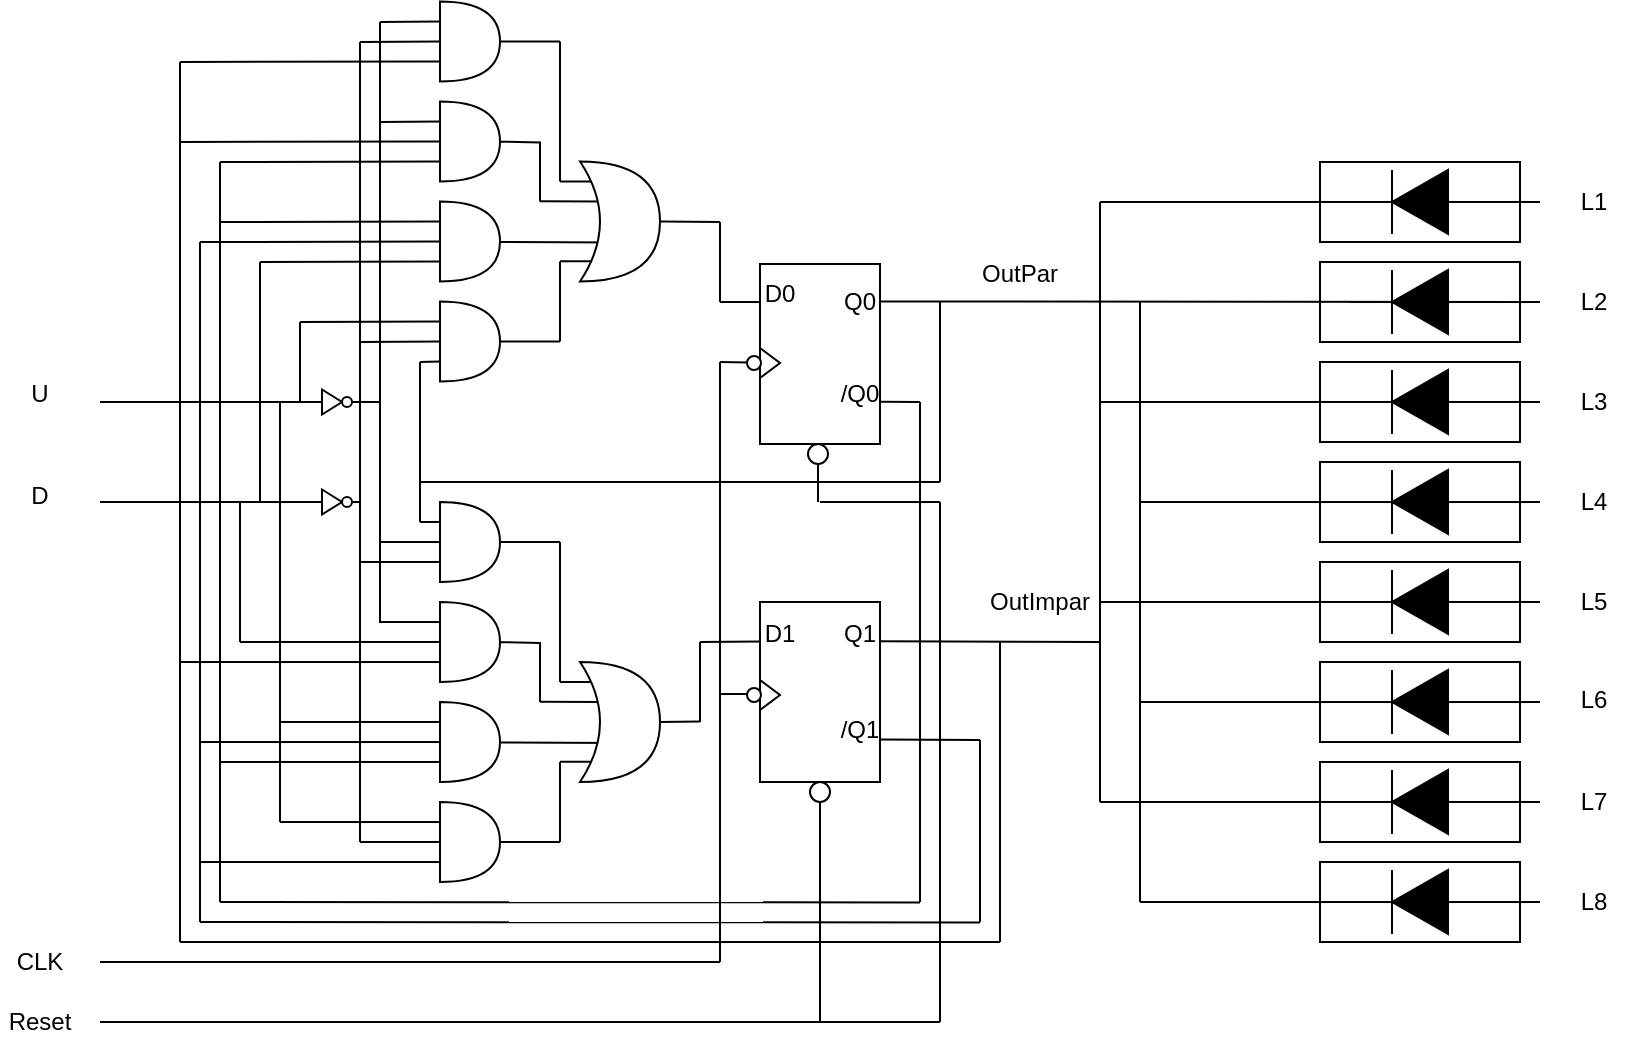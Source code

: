 <mxfile version="14.7.6" type="device"><diagram id="FTdW65CX4ESl5TOGWxA4" name="Page-1"><mxGraphModel dx="981" dy="508" grid="1" gridSize="10" guides="1" tooltips="1" connect="1" arrows="1" fold="1" page="1" pageScale="1" pageWidth="827" pageHeight="1169" math="0" shadow="0"><root><mxCell id="0"/><mxCell id="1" parent="0"/><mxCell id="VO-SJIjyO43s4eBIPzQR-7" value="" style="rounded=0;whiteSpace=wrap;html=1;" parent="1" vertex="1"><mxGeometry x="670" y="650" width="100" height="40" as="geometry"/></mxCell><mxCell id="Rs2BJ-tydKHFTCzW-CM1-73" value="" style="endArrow=none;html=1;entryX=0;entryY=0.5;entryDx=0;entryDy=0;entryPerimeter=0;" parent="1" edge="1" target="Rs2BJ-tydKHFTCzW-CM1-41"><mxGeometry width="50" height="50" relative="1" as="geometry"><mxPoint x="130" y="890" as="sourcePoint"/><mxPoint x="230" y="889.86" as="targetPoint"/></mxGeometry></mxCell><mxCell id="Rs2BJ-tydKHFTCzW-CM1-72" value="" style="endArrow=none;html=1;entryX=0;entryY=0.25;entryDx=0;entryDy=0;entryPerimeter=0;" parent="1" target="Rs2BJ-tydKHFTCzW-CM1-41" edge="1"><mxGeometry width="50" height="50" relative="1" as="geometry"><mxPoint x="200" y="880" as="sourcePoint"/><mxPoint x="230" y="876" as="targetPoint"/></mxGeometry></mxCell><mxCell id="Rs2BJ-tydKHFTCzW-CM1-70" value="" style="endArrow=none;html=1;exitX=0;exitY=0.75;exitDx=0;exitDy=0;exitPerimeter=0;" parent="1" source="Rs2BJ-tydKHFTCzW-CM1-38" edge="1"><mxGeometry width="50" height="50" relative="1" as="geometry"><mxPoint x="220" y="850" as="sourcePoint"/><mxPoint x="190" y="850" as="targetPoint"/></mxGeometry></mxCell><mxCell id="Rs2BJ-tydKHFTCzW-CM1-69" value="" style="endArrow=none;html=1;exitX=0;exitY=0.5;exitDx=0;exitDy=0;exitPerimeter=0;" parent="1" edge="1" source="Rs2BJ-tydKHFTCzW-CM1-38"><mxGeometry width="50" height="50" relative="1" as="geometry"><mxPoint x="230" y="839.86" as="sourcePoint"/><mxPoint x="200" y="840" as="targetPoint"/></mxGeometry></mxCell><mxCell id="Rs2BJ-tydKHFTCzW-CM1-68" value="" style="endArrow=none;html=1;" parent="1" edge="1"><mxGeometry width="50" height="50" relative="1" as="geometry"><mxPoint x="220" y="830" as="sourcePoint"/><mxPoint x="230" y="830" as="targetPoint"/></mxGeometry></mxCell><mxCell id="Rs2BJ-tydKHFTCzW-CM1-54" value="" style="endArrow=none;html=1;" parent="1" edge="1"><mxGeometry width="50" height="50" relative="1" as="geometry"><mxPoint x="290" y="949.86" as="sourcePoint"/><mxPoint x="320" y="949.86" as="targetPoint"/></mxGeometry></mxCell><mxCell id="Rs2BJ-tydKHFTCzW-CM1-48" value="" style="endArrow=none;html=1;" parent="1" edge="1"><mxGeometry width="50" height="50" relative="1" as="geometry"><mxPoint x="290" y="910" as="sourcePoint"/><mxPoint x="326" y="910" as="targetPoint"/></mxGeometry></mxCell><mxCell id="Rs2BJ-tydKHFTCzW-CM1-30" value="" style="endArrow=none;html=1;startArrow=none;" parent="1" target="Rs2BJ-tydKHFTCzW-CM1-14" edge="1" source="Rs2BJ-tydKHFTCzW-CM1-16"><mxGeometry width="50" height="50" relative="1" as="geometry"><mxPoint x="419" y="820" as="sourcePoint"/><mxPoint x="469" y="770" as="targetPoint"/></mxGeometry></mxCell><mxCell id="Rs2BJ-tydKHFTCzW-CM1-27" value="" style="endArrow=none;html=1;" parent="1" target="Rs2BJ-tydKHFTCzW-CM1-4" edge="1"><mxGeometry width="50" height="50" relative="1" as="geometry"><mxPoint x="420" y="1080" as="sourcePoint"/><mxPoint x="400" y="1010" as="targetPoint"/></mxGeometry></mxCell><mxCell id="Rs2BJ-tydKHFTCzW-CM1-26" value="" style="endArrow=none;html=1;" parent="1" edge="1"><mxGeometry width="50" height="50" relative="1" as="geometry"><mxPoint x="370" y="916" as="sourcePoint"/><mxPoint x="430" y="916" as="targetPoint"/></mxGeometry></mxCell><mxCell id="Rs2BJ-tydKHFTCzW-CM1-25" value="" style="endArrow=none;html=1;exitX=1;exitY=0.5;exitDx=0;exitDy=0;" parent="1" source="Rs2BJ-tydKHFTCzW-CM1-17" edge="1"><mxGeometry width="50" height="50" relative="1" as="geometry"><mxPoint x="380" y="750" as="sourcePoint"/><mxPoint x="370" y="750" as="targetPoint"/></mxGeometry></mxCell><mxCell id="Rs2BJ-tydKHFTCzW-CM1-1" value="U" style="text;html=1;strokeColor=none;fillColor=none;align=center;verticalAlign=middle;whiteSpace=wrap;rounded=0;" parent="1" vertex="1"><mxGeometry x="10" y="756.25" width="40" height="20" as="geometry"/></mxCell><mxCell id="Rs2BJ-tydKHFTCzW-CM1-2" value="D" style="text;html=1;strokeColor=none;fillColor=none;align=center;verticalAlign=middle;whiteSpace=wrap;rounded=0;" parent="1" vertex="1"><mxGeometry x="10" y="807.25" width="40" height="20" as="geometry"/></mxCell><mxCell id="Rs2BJ-tydKHFTCzW-CM1-4" value="" style="rounded=0;whiteSpace=wrap;html=1;" parent="1" vertex="1"><mxGeometry x="390" y="870" width="60" height="90" as="geometry"/></mxCell><mxCell id="Rs2BJ-tydKHFTCzW-CM1-5" value="D1" style="text;html=1;strokeColor=none;fillColor=none;align=center;verticalAlign=middle;whiteSpace=wrap;rounded=0;" parent="1" vertex="1"><mxGeometry x="380" y="876" width="40" height="20" as="geometry"/></mxCell><mxCell id="Rs2BJ-tydKHFTCzW-CM1-7" value="" style="ellipse;whiteSpace=wrap;html=1;aspect=fixed;" parent="1" vertex="1"><mxGeometry x="415" y="960" width="10" height="10" as="geometry"/></mxCell><mxCell id="Rs2BJ-tydKHFTCzW-CM1-8" value="" style="triangle;whiteSpace=wrap;html=1;" parent="1" vertex="1"><mxGeometry x="390" y="909" width="10" height="15" as="geometry"/></mxCell><mxCell id="Rs2BJ-tydKHFTCzW-CM1-9" value="" style="ellipse;whiteSpace=wrap;html=1;aspect=fixed;" parent="1" vertex="1"><mxGeometry x="383.5" y="913" width="7" height="7" as="geometry"/></mxCell><mxCell id="Rs2BJ-tydKHFTCzW-CM1-10" value="Q1" style="text;html=1;strokeColor=none;fillColor=none;align=center;verticalAlign=middle;whiteSpace=wrap;rounded=0;" parent="1" vertex="1"><mxGeometry x="420" y="876" width="40" height="20" as="geometry"/></mxCell><mxCell id="Rs2BJ-tydKHFTCzW-CM1-11" value="CLK" style="text;html=1;strokeColor=none;fillColor=none;align=center;verticalAlign=middle;whiteSpace=wrap;rounded=0;" parent="1" vertex="1"><mxGeometry x="10" y="1040" width="40" height="20" as="geometry"/></mxCell><mxCell id="Rs2BJ-tydKHFTCzW-CM1-12" value="Reset" style="text;html=1;strokeColor=none;fillColor=none;align=center;verticalAlign=middle;whiteSpace=wrap;rounded=0;" parent="1" vertex="1"><mxGeometry x="10" y="1070" width="40" height="20" as="geometry"/></mxCell><mxCell id="Rs2BJ-tydKHFTCzW-CM1-13" value="" style="endArrow=none;html=1;" parent="1" edge="1"><mxGeometry width="50" height="50" relative="1" as="geometry"><mxPoint x="60" y="1050" as="sourcePoint"/><mxPoint x="370" y="1050" as="targetPoint"/></mxGeometry></mxCell><mxCell id="Rs2BJ-tydKHFTCzW-CM1-14" value="" style="rounded=0;whiteSpace=wrap;html=1;" parent="1" vertex="1"><mxGeometry x="390" y="701" width="60" height="90" as="geometry"/></mxCell><mxCell id="Rs2BJ-tydKHFTCzW-CM1-15" value="D0" style="text;html=1;strokeColor=none;fillColor=none;align=center;verticalAlign=middle;whiteSpace=wrap;rounded=0;" parent="1" vertex="1"><mxGeometry x="380" y="706" width="40" height="20" as="geometry"/></mxCell><mxCell id="Rs2BJ-tydKHFTCzW-CM1-17" value="" style="triangle;whiteSpace=wrap;html=1;" parent="1" vertex="1"><mxGeometry x="390" y="743" width="10" height="15" as="geometry"/></mxCell><mxCell id="Rs2BJ-tydKHFTCzW-CM1-18" value="" style="ellipse;whiteSpace=wrap;html=1;aspect=fixed;" parent="1" vertex="1"><mxGeometry x="383.5" y="747" width="7" height="7" as="geometry"/></mxCell><mxCell id="Rs2BJ-tydKHFTCzW-CM1-19" value="Q0" style="text;html=1;strokeColor=none;fillColor=none;align=center;verticalAlign=middle;whiteSpace=wrap;rounded=0;" parent="1" vertex="1"><mxGeometry x="420" y="710" width="40" height="20" as="geometry"/></mxCell><mxCell id="Rs2BJ-tydKHFTCzW-CM1-20" value="" style="endArrow=none;html=1;" parent="1" edge="1"><mxGeometry width="50" height="50" relative="1" as="geometry"><mxPoint x="60" y="1080" as="sourcePoint"/><mxPoint x="480" y="1080" as="targetPoint"/></mxGeometry></mxCell><mxCell id="Rs2BJ-tydKHFTCzW-CM1-22" value="" style="endArrow=none;html=1;" parent="1" edge="1"><mxGeometry width="50" height="50" relative="1" as="geometry"><mxPoint x="60" y="820" as="sourcePoint"/><mxPoint x="190" y="820" as="targetPoint"/></mxGeometry></mxCell><mxCell id="Rs2BJ-tydKHFTCzW-CM1-23" value="" style="endArrow=none;html=1;" parent="1" edge="1"><mxGeometry width="50" height="50" relative="1" as="geometry"><mxPoint x="60" y="770" as="sourcePoint"/><mxPoint x="200" y="770" as="targetPoint"/></mxGeometry></mxCell><mxCell id="Rs2BJ-tydKHFTCzW-CM1-24" value="" style="endArrow=none;html=1;" parent="1" edge="1"><mxGeometry width="50" height="50" relative="1" as="geometry"><mxPoint x="370" y="1050" as="sourcePoint"/><mxPoint x="370" y="750" as="targetPoint"/></mxGeometry></mxCell><mxCell id="Rs2BJ-tydKHFTCzW-CM1-28" value="" style="endArrow=none;html=1;" parent="1" edge="1"><mxGeometry width="50" height="50" relative="1" as="geometry"><mxPoint x="480" y="1080" as="sourcePoint"/><mxPoint x="480" y="820" as="targetPoint"/></mxGeometry></mxCell><mxCell id="Rs2BJ-tydKHFTCzW-CM1-29" value="" style="endArrow=none;html=1;" parent="1" edge="1"><mxGeometry width="50" height="50" relative="1" as="geometry"><mxPoint x="420" y="820" as="sourcePoint"/><mxPoint x="480" y="820" as="targetPoint"/></mxGeometry></mxCell><mxCell id="Rs2BJ-tydKHFTCzW-CM1-31" value="/Q1" style="text;html=1;strokeColor=none;fillColor=none;align=center;verticalAlign=middle;whiteSpace=wrap;rounded=0;" parent="1" vertex="1"><mxGeometry x="420" y="924" width="40" height="20" as="geometry"/></mxCell><mxCell id="Rs2BJ-tydKHFTCzW-CM1-32" value="/Q0" style="text;html=1;strokeColor=none;fillColor=none;align=center;verticalAlign=middle;whiteSpace=wrap;rounded=0;" parent="1" vertex="1"><mxGeometry x="420" y="756.25" width="40" height="20" as="geometry"/></mxCell><mxCell id="Rs2BJ-tydKHFTCzW-CM1-38" value="" style="shape=or;whiteSpace=wrap;html=1;" parent="1" vertex="1"><mxGeometry x="230" y="820" width="30" height="40" as="geometry"/></mxCell><mxCell id="Rs2BJ-tydKHFTCzW-CM1-40" value="" style="shape=or;whiteSpace=wrap;html=1;" parent="1" vertex="1"><mxGeometry x="230" y="920" width="30" height="40" as="geometry"/></mxCell><mxCell id="Rs2BJ-tydKHFTCzW-CM1-41" value="" style="shape=or;whiteSpace=wrap;html=1;" parent="1" vertex="1"><mxGeometry x="230" y="870" width="30" height="40" as="geometry"/></mxCell><mxCell id="Rs2BJ-tydKHFTCzW-CM1-42" value="" style="shape=or;whiteSpace=wrap;html=1;" parent="1" vertex="1"><mxGeometry x="230" y="970" width="30" height="40" as="geometry"/></mxCell><mxCell id="Rs2BJ-tydKHFTCzW-CM1-43" value="" style="endArrow=none;html=1;" parent="1" edge="1"><mxGeometry width="50" height="50" relative="1" as="geometry"><mxPoint x="260" y="890.08" as="sourcePoint"/><mxPoint x="280" y="890.5" as="targetPoint"/></mxGeometry></mxCell><mxCell id="Rs2BJ-tydKHFTCzW-CM1-44" value="" style="endArrow=none;html=1;" parent="1" edge="1"><mxGeometry width="50" height="50" relative="1" as="geometry"><mxPoint x="260" y="840" as="sourcePoint"/><mxPoint x="290" y="840" as="targetPoint"/></mxGeometry></mxCell><mxCell id="Rs2BJ-tydKHFTCzW-CM1-45" value="" style="endArrow=none;html=1;entryX=0.5;entryY=0.675;entryDx=0;entryDy=0;entryPerimeter=0;" parent="1" target="nAmU-_1mYD8b0_FrqPkz-2" edge="1"><mxGeometry width="50" height="50" relative="1" as="geometry"><mxPoint x="260" y="940.26" as="sourcePoint"/><mxPoint x="280" y="940.5" as="targetPoint"/></mxGeometry></mxCell><mxCell id="Rs2BJ-tydKHFTCzW-CM1-46" value="" style="endArrow=none;html=1;" parent="1" edge="1"><mxGeometry width="50" height="50" relative="1" as="geometry"><mxPoint x="260" y="990" as="sourcePoint"/><mxPoint x="290" y="990" as="targetPoint"/></mxGeometry></mxCell><mxCell id="Rs2BJ-tydKHFTCzW-CM1-47" value="" style="endArrow=none;html=1;" parent="1" edge="1"><mxGeometry width="50" height="50" relative="1" as="geometry"><mxPoint x="290" y="840" as="sourcePoint"/><mxPoint x="290" y="910" as="targetPoint"/></mxGeometry></mxCell><mxCell id="Rs2BJ-tydKHFTCzW-CM1-49" value="" style="endArrow=none;html=1;" parent="1" edge="1"><mxGeometry width="50" height="50" relative="1" as="geometry"><mxPoint x="280" y="890" as="sourcePoint"/><mxPoint x="280" y="920" as="targetPoint"/></mxGeometry></mxCell><mxCell id="Rs2BJ-tydKHFTCzW-CM1-50" value="" style="endArrow=none;html=1;entryX=0.25;entryY=0.333;entryDx=0;entryDy=0;entryPerimeter=0;" parent="1" target="nAmU-_1mYD8b0_FrqPkz-2" edge="1"><mxGeometry width="50" height="50" relative="1" as="geometry"><mxPoint x="280" y="919.87" as="sourcePoint"/><mxPoint x="300" y="920" as="targetPoint"/></mxGeometry></mxCell><mxCell id="Rs2BJ-tydKHFTCzW-CM1-53" value="" style="endArrow=none;html=1;" parent="1" edge="1"><mxGeometry width="50" height="50" relative="1" as="geometry"><mxPoint x="290" y="990" as="sourcePoint"/><mxPoint x="290" y="950" as="targetPoint"/></mxGeometry></mxCell><mxCell id="Rs2BJ-tydKHFTCzW-CM1-58" value="" style="triangle;whiteSpace=wrap;html=1;" parent="1" vertex="1"><mxGeometry x="171" y="813.75" width="10" height="12.5" as="geometry"/></mxCell><mxCell id="Rs2BJ-tydKHFTCzW-CM1-59" value="" style="ellipse;whiteSpace=wrap;html=1;aspect=fixed;" parent="1" vertex="1"><mxGeometry x="181" y="817.5" width="5" height="5" as="geometry"/></mxCell><mxCell id="Rs2BJ-tydKHFTCzW-CM1-60" value="" style="triangle;whiteSpace=wrap;html=1;" parent="1" vertex="1"><mxGeometry x="171" y="763.75" width="10" height="12.5" as="geometry"/></mxCell><mxCell id="Rs2BJ-tydKHFTCzW-CM1-61" value="" style="ellipse;whiteSpace=wrap;html=1;aspect=fixed;" parent="1" vertex="1"><mxGeometry x="181" y="767.5" width="5" height="5" as="geometry"/></mxCell><mxCell id="Rs2BJ-tydKHFTCzW-CM1-62" value="" style="endArrow=none;html=1;" parent="1" edge="1"><mxGeometry width="50" height="50" relative="1" as="geometry"><mxPoint x="190" y="990" as="sourcePoint"/><mxPoint x="190" y="590" as="targetPoint"/></mxGeometry></mxCell><mxCell id="Rs2BJ-tydKHFTCzW-CM1-63" value="" style="endArrow=none;html=1;" parent="1" edge="1"><mxGeometry width="50" height="50" relative="1" as="geometry"><mxPoint x="200" y="880.5" as="sourcePoint"/><mxPoint x="200" y="580" as="targetPoint"/></mxGeometry></mxCell><mxCell id="Rs2BJ-tydKHFTCzW-CM1-65" value="" style="endArrow=none;html=1;" parent="1" edge="1"><mxGeometry width="50" height="50" relative="1" as="geometry"><mxPoint x="480" y="720" as="sourcePoint"/><mxPoint x="480" y="810" as="targetPoint"/></mxGeometry></mxCell><mxCell id="Rs2BJ-tydKHFTCzW-CM1-66" value="" style="endArrow=none;html=1;" parent="1" edge="1"><mxGeometry width="50" height="50" relative="1" as="geometry"><mxPoint x="220" y="810" as="sourcePoint"/><mxPoint x="480" y="810" as="targetPoint"/></mxGeometry></mxCell><mxCell id="Rs2BJ-tydKHFTCzW-CM1-71" value="" style="endArrow=none;html=1;" parent="1" edge="1"><mxGeometry width="50" height="50" relative="1" as="geometry"><mxPoint x="130" y="890" as="sourcePoint"/><mxPoint x="130" y="820" as="targetPoint"/></mxGeometry></mxCell><mxCell id="nAmU-_1mYD8b0_FrqPkz-2" value="" style="shape=xor;whiteSpace=wrap;html=1;" parent="1" vertex="1"><mxGeometry x="300" y="900" width="40" height="60" as="geometry"/></mxCell><mxCell id="nAmU-_1mYD8b0_FrqPkz-3" value="" style="endArrow=none;html=1;entryX=0;entryY=0.75;entryDx=0;entryDy=0;entryPerimeter=0;" parent="1" target="Rs2BJ-tydKHFTCzW-CM1-41" edge="1"><mxGeometry width="50" height="50" relative="1" as="geometry"><mxPoint x="100" y="900" as="sourcePoint"/><mxPoint x="210" y="900" as="targetPoint"/></mxGeometry></mxCell><mxCell id="nAmU-_1mYD8b0_FrqPkz-4" value="" style="endArrow=none;html=1;" parent="1" edge="1"><mxGeometry width="50" height="50" relative="1" as="geometry"><mxPoint x="450" y="889.6" as="sourcePoint"/><mxPoint x="560" y="890" as="targetPoint"/></mxGeometry></mxCell><mxCell id="nAmU-_1mYD8b0_FrqPkz-5" value="" style="endArrow=none;html=1;" parent="1" edge="1"><mxGeometry width="50" height="50" relative="1" as="geometry"><mxPoint x="510" y="890" as="sourcePoint"/><mxPoint x="510" y="1040" as="targetPoint"/></mxGeometry></mxCell><mxCell id="nAmU-_1mYD8b0_FrqPkz-6" value="" style="endArrow=none;html=1;" parent="1" edge="1"><mxGeometry width="50" height="50" relative="1" as="geometry"><mxPoint x="100" y="1040" as="sourcePoint"/><mxPoint x="510" y="1040" as="targetPoint"/></mxGeometry></mxCell><mxCell id="nAmU-_1mYD8b0_FrqPkz-7" value="" style="endArrow=none;html=1;" parent="1" edge="1"><mxGeometry width="50" height="50" relative="1" as="geometry"><mxPoint x="100" y="600" as="sourcePoint"/><mxPoint x="100" y="1040" as="targetPoint"/></mxGeometry></mxCell><mxCell id="nAmU-_1mYD8b0_FrqPkz-8" value="" style="endArrow=none;html=1;" parent="1" edge="1"><mxGeometry width="50" height="50" relative="1" as="geometry"><mxPoint x="150" y="769.5" as="sourcePoint"/><mxPoint x="150" y="980" as="targetPoint"/></mxGeometry></mxCell><mxCell id="nAmU-_1mYD8b0_FrqPkz-9" value="" style="endArrow=none;html=1;exitX=0;exitY=0.25;exitDx=0;exitDy=0;exitPerimeter=0;" parent="1" source="Rs2BJ-tydKHFTCzW-CM1-40" edge="1"><mxGeometry width="50" height="50" relative="1" as="geometry"><mxPoint x="200" y="940" as="sourcePoint"/><mxPoint x="150" y="930" as="targetPoint"/></mxGeometry></mxCell><mxCell id="nAmU-_1mYD8b0_FrqPkz-13" value="" style="endArrow=none;html=1;" parent="1" edge="1"><mxGeometry width="50" height="50" relative="1" as="geometry"><mxPoint x="450" y="938.8" as="sourcePoint"/><mxPoint x="500" y="939" as="targetPoint"/></mxGeometry></mxCell><mxCell id="nAmU-_1mYD8b0_FrqPkz-14" value="" style="endArrow=none;html=1;" parent="1" edge="1"><mxGeometry width="50" height="50" relative="1" as="geometry"><mxPoint x="500" y="939" as="sourcePoint"/><mxPoint x="500" y="1030" as="targetPoint"/></mxGeometry></mxCell><mxCell id="nAmU-_1mYD8b0_FrqPkz-15" value="" style="endArrow=none;html=1;" parent="1" edge="1"><mxGeometry width="50" height="50" relative="1" as="geometry"><mxPoint x="110" y="1030" as="sourcePoint"/><mxPoint x="500" y="1030.2" as="targetPoint"/></mxGeometry></mxCell><mxCell id="nAmU-_1mYD8b0_FrqPkz-16" value="" style="endArrow=none;html=1;" parent="1" edge="1"><mxGeometry width="50" height="50" relative="1" as="geometry"><mxPoint x="110" y="690" as="sourcePoint"/><mxPoint x="110" y="1030" as="targetPoint"/></mxGeometry></mxCell><mxCell id="nAmU-_1mYD8b0_FrqPkz-17" value="" style="endArrow=none;html=1;entryX=0;entryY=0.5;entryDx=0;entryDy=0;entryPerimeter=0;" parent="1" target="Rs2BJ-tydKHFTCzW-CM1-40" edge="1"><mxGeometry width="50" height="50" relative="1" as="geometry"><mxPoint x="110" y="940" as="sourcePoint"/><mxPoint x="140" y="1040" as="targetPoint"/></mxGeometry></mxCell><mxCell id="nAmU-_1mYD8b0_FrqPkz-18" value="" style="endArrow=none;html=1;" parent="1" edge="1"><mxGeometry width="50" height="50" relative="1" as="geometry"><mxPoint x="450" y="769.86" as="sourcePoint"/><mxPoint x="470" y="770" as="targetPoint"/></mxGeometry></mxCell><mxCell id="nAmU-_1mYD8b0_FrqPkz-19" value="" style="endArrow=none;html=1;" parent="1" edge="1"><mxGeometry width="50" height="50" relative="1" as="geometry"><mxPoint x="470" y="1020" as="sourcePoint"/><mxPoint x="470" y="770" as="targetPoint"/></mxGeometry></mxCell><mxCell id="nAmU-_1mYD8b0_FrqPkz-20" value="" style="endArrow=none;html=1;" parent="1" edge="1"><mxGeometry width="50" height="50" relative="1" as="geometry"><mxPoint x="120" y="1020" as="sourcePoint"/><mxPoint x="470" y="1020.2" as="targetPoint"/></mxGeometry></mxCell><mxCell id="nAmU-_1mYD8b0_FrqPkz-21" value="" style="endArrow=none;html=1;" parent="1" edge="1"><mxGeometry width="50" height="50" relative="1" as="geometry"><mxPoint x="120" y="650" as="sourcePoint"/><mxPoint x="120" y="1020" as="targetPoint"/></mxGeometry></mxCell><mxCell id="nAmU-_1mYD8b0_FrqPkz-22" value="" style="endArrow=none;html=1;entryX=0;entryY=0.75;entryDx=0;entryDy=0;entryPerimeter=0;" parent="1" target="Rs2BJ-tydKHFTCzW-CM1-40" edge="1"><mxGeometry width="50" height="50" relative="1" as="geometry"><mxPoint x="120" y="950" as="sourcePoint"/><mxPoint x="150" y="1030" as="targetPoint"/></mxGeometry></mxCell><mxCell id="nAmU-_1mYD8b0_FrqPkz-31" value="" style="endArrow=none;html=1;exitX=0;exitY=0.25;exitDx=0;exitDy=0;exitPerimeter=0;" parent="1" source="Rs2BJ-tydKHFTCzW-CM1-42" edge="1"><mxGeometry width="50" height="50" relative="1" as="geometry"><mxPoint x="210" y="980" as="sourcePoint"/><mxPoint x="150" y="980" as="targetPoint"/></mxGeometry></mxCell><mxCell id="nAmU-_1mYD8b0_FrqPkz-32" value="" style="endArrow=none;html=1;exitX=0;exitY=0.5;exitDx=0;exitDy=0;exitPerimeter=0;" parent="1" source="Rs2BJ-tydKHFTCzW-CM1-42" edge="1"><mxGeometry width="50" height="50" relative="1" as="geometry"><mxPoint x="230" y="860" as="sourcePoint"/><mxPoint x="190" y="990" as="targetPoint"/></mxGeometry></mxCell><mxCell id="nAmU-_1mYD8b0_FrqPkz-33" value="" style="endArrow=none;html=1;entryX=0;entryY=0.75;entryDx=0;entryDy=0;entryPerimeter=0;" parent="1" target="Rs2BJ-tydKHFTCzW-CM1-42" edge="1"><mxGeometry width="50" height="50" relative="1" as="geometry"><mxPoint x="110" y="1000" as="sourcePoint"/><mxPoint x="210" y="1000" as="targetPoint"/></mxGeometry></mxCell><mxCell id="nAmU-_1mYD8b0_FrqPkz-35" value="" style="endArrow=none;html=1;entryX=0.25;entryY=0.333;entryDx=0;entryDy=0;entryPerimeter=0;exitX=1;exitY=0.5;exitDx=0;exitDy=0;exitPerimeter=0;" parent="1" edge="1" source="nAmU-_1mYD8b0_FrqPkz-2"><mxGeometry width="50" height="50" relative="1" as="geometry"><mxPoint x="350" y="930" as="sourcePoint"/><mxPoint x="360" y="929.77" as="targetPoint"/></mxGeometry></mxCell><mxCell id="nAmU-_1mYD8b0_FrqPkz-36" value="" style="endArrow=none;html=1;" parent="1" edge="1"><mxGeometry width="50" height="50" relative="1" as="geometry"><mxPoint x="360" y="890" as="sourcePoint"/><mxPoint x="360" y="930" as="targetPoint"/></mxGeometry></mxCell><mxCell id="nAmU-_1mYD8b0_FrqPkz-37" value="" style="endArrow=none;html=1;entryX=0.25;entryY=0.333;entryDx=0;entryDy=0;entryPerimeter=0;" parent="1" edge="1"><mxGeometry width="50" height="50" relative="1" as="geometry"><mxPoint x="360" y="890" as="sourcePoint"/><mxPoint x="390" y="889.77" as="targetPoint"/></mxGeometry></mxCell><mxCell id="nAmU-_1mYD8b0_FrqPkz-39" value="" style="endArrow=none;html=1;" parent="1" edge="1"><mxGeometry width="50" height="50" relative="1" as="geometry"><mxPoint x="290" y="699.61" as="sourcePoint"/><mxPoint x="320" y="699.61" as="targetPoint"/></mxGeometry></mxCell><mxCell id="nAmU-_1mYD8b0_FrqPkz-40" value="" style="endArrow=none;html=1;" parent="1" edge="1"><mxGeometry width="50" height="50" relative="1" as="geometry"><mxPoint x="290" y="659.75" as="sourcePoint"/><mxPoint x="326" y="659.75" as="targetPoint"/></mxGeometry></mxCell><mxCell id="nAmU-_1mYD8b0_FrqPkz-41" value="" style="shape=or;whiteSpace=wrap;html=1;" parent="1" vertex="1"><mxGeometry x="230" y="569.75" width="30" height="40" as="geometry"/></mxCell><mxCell id="nAmU-_1mYD8b0_FrqPkz-42" value="" style="shape=or;whiteSpace=wrap;html=1;" parent="1" vertex="1"><mxGeometry x="230" y="669.75" width="30" height="40" as="geometry"/></mxCell><mxCell id="nAmU-_1mYD8b0_FrqPkz-43" value="" style="shape=or;whiteSpace=wrap;html=1;" parent="1" vertex="1"><mxGeometry x="230" y="619.75" width="30" height="40" as="geometry"/></mxCell><mxCell id="nAmU-_1mYD8b0_FrqPkz-44" value="" style="shape=or;whiteSpace=wrap;html=1;" parent="1" vertex="1"><mxGeometry x="230" y="719.75" width="30" height="40" as="geometry"/></mxCell><mxCell id="nAmU-_1mYD8b0_FrqPkz-45" value="" style="endArrow=none;html=1;" parent="1" edge="1"><mxGeometry width="50" height="50" relative="1" as="geometry"><mxPoint x="260" y="639.83" as="sourcePoint"/><mxPoint x="280" y="640.25" as="targetPoint"/></mxGeometry></mxCell><mxCell id="nAmU-_1mYD8b0_FrqPkz-46" value="" style="endArrow=none;html=1;" parent="1" edge="1"><mxGeometry width="50" height="50" relative="1" as="geometry"><mxPoint x="260" y="589.75" as="sourcePoint"/><mxPoint x="290" y="589.75" as="targetPoint"/></mxGeometry></mxCell><mxCell id="nAmU-_1mYD8b0_FrqPkz-47" value="" style="endArrow=none;html=1;entryX=0.5;entryY=0.675;entryDx=0;entryDy=0;entryPerimeter=0;" parent="1" edge="1"><mxGeometry width="50" height="50" relative="1" as="geometry"><mxPoint x="260" y="690.01" as="sourcePoint"/><mxPoint x="320" y="690.25" as="targetPoint"/></mxGeometry></mxCell><mxCell id="nAmU-_1mYD8b0_FrqPkz-48" value="" style="endArrow=none;html=1;" parent="1" edge="1"><mxGeometry width="50" height="50" relative="1" as="geometry"><mxPoint x="260" y="739.75" as="sourcePoint"/><mxPoint x="290" y="739.75" as="targetPoint"/></mxGeometry></mxCell><mxCell id="nAmU-_1mYD8b0_FrqPkz-49" value="" style="endArrow=none;html=1;" parent="1" edge="1"><mxGeometry width="50" height="50" relative="1" as="geometry"><mxPoint x="290" y="589.75" as="sourcePoint"/><mxPoint x="290" y="659.75" as="targetPoint"/></mxGeometry></mxCell><mxCell id="nAmU-_1mYD8b0_FrqPkz-50" value="" style="endArrow=none;html=1;" parent="1" edge="1"><mxGeometry width="50" height="50" relative="1" as="geometry"><mxPoint x="280" y="639.75" as="sourcePoint"/><mxPoint x="280" y="669.75" as="targetPoint"/></mxGeometry></mxCell><mxCell id="nAmU-_1mYD8b0_FrqPkz-51" value="" style="endArrow=none;html=1;entryX=0.25;entryY=0.333;entryDx=0;entryDy=0;entryPerimeter=0;" parent="1" edge="1"><mxGeometry width="50" height="50" relative="1" as="geometry"><mxPoint x="280" y="669.62" as="sourcePoint"/><mxPoint x="310" y="669.73" as="targetPoint"/></mxGeometry></mxCell><mxCell id="nAmU-_1mYD8b0_FrqPkz-52" value="" style="endArrow=none;html=1;" parent="1" edge="1"><mxGeometry width="50" height="50" relative="1" as="geometry"><mxPoint x="290" y="739.75" as="sourcePoint"/><mxPoint x="290" y="699.75" as="targetPoint"/></mxGeometry></mxCell><mxCell id="nAmU-_1mYD8b0_FrqPkz-53" value="" style="shape=xor;whiteSpace=wrap;html=1;" parent="1" vertex="1"><mxGeometry x="300" y="649.75" width="40" height="60" as="geometry"/></mxCell><mxCell id="nAmU-_1mYD8b0_FrqPkz-54" value="" style="endArrow=none;html=1;exitX=0;exitY=0.25;exitDx=0;exitDy=0;exitPerimeter=0;" parent="1" source="nAmU-_1mYD8b0_FrqPkz-41" edge="1"><mxGeometry width="50" height="50" relative="1" as="geometry"><mxPoint x="230" y="580" as="sourcePoint"/><mxPoint x="200" y="580" as="targetPoint"/></mxGeometry></mxCell><mxCell id="nAmU-_1mYD8b0_FrqPkz-56" value="" style="endArrow=none;html=1;exitX=0;exitY=0.75;exitDx=0;exitDy=0;exitPerimeter=0;" parent="1" source="nAmU-_1mYD8b0_FrqPkz-41" edge="1"><mxGeometry width="50" height="50" relative="1" as="geometry"><mxPoint x="219" y="600" as="sourcePoint"/><mxPoint x="100" y="600" as="targetPoint"/></mxGeometry></mxCell><mxCell id="nAmU-_1mYD8b0_FrqPkz-57" value="" style="endArrow=none;html=1;entryX=0;entryY=0.25;entryDx=0;entryDy=0;entryPerimeter=0;" parent="1" target="nAmU-_1mYD8b0_FrqPkz-43" edge="1"><mxGeometry width="50" height="50" relative="1" as="geometry"><mxPoint x="200" y="630" as="sourcePoint"/><mxPoint x="230" y="630" as="targetPoint"/></mxGeometry></mxCell><mxCell id="nAmU-_1mYD8b0_FrqPkz-58" value="" style="endArrow=none;html=1;exitX=0;exitY=0.5;exitDx=0;exitDy=0;exitPerimeter=0;" parent="1" source="nAmU-_1mYD8b0_FrqPkz-43" edge="1"><mxGeometry width="50" height="50" relative="1" as="geometry"><mxPoint x="220" y="640" as="sourcePoint"/><mxPoint x="100" y="640" as="targetPoint"/></mxGeometry></mxCell><mxCell id="nAmU-_1mYD8b0_FrqPkz-59" value="" style="endArrow=none;html=1;entryX=0;entryY=0.75;entryDx=0;entryDy=0;entryPerimeter=0;" parent="1" target="nAmU-_1mYD8b0_FrqPkz-43" edge="1"><mxGeometry width="50" height="50" relative="1" as="geometry"><mxPoint x="120" y="650" as="sourcePoint"/><mxPoint x="229" y="690" as="targetPoint"/></mxGeometry></mxCell><mxCell id="nAmU-_1mYD8b0_FrqPkz-60" value="" style="endArrow=none;html=1;entryX=0;entryY=0.25;entryDx=0;entryDy=0;entryPerimeter=0;" parent="1" target="nAmU-_1mYD8b0_FrqPkz-42" edge="1"><mxGeometry width="50" height="50" relative="1" as="geometry"><mxPoint x="120" y="680" as="sourcePoint"/><mxPoint x="220" y="680" as="targetPoint"/></mxGeometry></mxCell><mxCell id="nAmU-_1mYD8b0_FrqPkz-62" value="" style="endArrow=none;html=1;entryX=0;entryY=0.75;entryDx=0;entryDy=0;entryPerimeter=0;" parent="1" target="nAmU-_1mYD8b0_FrqPkz-42" edge="1"><mxGeometry width="50" height="50" relative="1" as="geometry"><mxPoint x="140" y="700" as="sourcePoint"/><mxPoint x="220" y="700" as="targetPoint"/></mxGeometry></mxCell><mxCell id="nAmU-_1mYD8b0_FrqPkz-63" value="" style="endArrow=none;html=1;entryX=0;entryY=0.5;entryDx=0;entryDy=0;entryPerimeter=0;" parent="1" target="nAmU-_1mYD8b0_FrqPkz-42" edge="1"><mxGeometry width="50" height="50" relative="1" as="geometry"><mxPoint x="110" y="690" as="sourcePoint"/><mxPoint x="226" y="729.71" as="targetPoint"/></mxGeometry></mxCell><mxCell id="nAmU-_1mYD8b0_FrqPkz-64" value="" style="endArrow=none;html=1;exitX=0;exitY=0.5;exitDx=0;exitDy=0;exitPerimeter=0;" parent="1" source="nAmU-_1mYD8b0_FrqPkz-41" edge="1"><mxGeometry width="50" height="50" relative="1" as="geometry"><mxPoint x="220" y="589.88" as="sourcePoint"/><mxPoint x="190" y="590" as="targetPoint"/></mxGeometry></mxCell><mxCell id="nAmU-_1mYD8b0_FrqPkz-65" value="" style="endArrow=none;html=1;entryX=0;entryY=0.25;entryDx=0;entryDy=0;entryPerimeter=0;" parent="1" target="nAmU-_1mYD8b0_FrqPkz-44" edge="1"><mxGeometry width="50" height="50" relative="1" as="geometry"><mxPoint x="160" y="730" as="sourcePoint"/><mxPoint x="220" y="730" as="targetPoint"/></mxGeometry></mxCell><mxCell id="nAmU-_1mYD8b0_FrqPkz-66" value="" style="endArrow=none;html=1;entryX=0;entryY=0.5;entryDx=0;entryDy=0;entryPerimeter=0;" parent="1" target="nAmU-_1mYD8b0_FrqPkz-44" edge="1"><mxGeometry width="50" height="50" relative="1" as="geometry"><mxPoint x="190" y="740" as="sourcePoint"/><mxPoint x="220" y="740" as="targetPoint"/></mxGeometry></mxCell><mxCell id="nAmU-_1mYD8b0_FrqPkz-67" value="" style="endArrow=none;html=1;entryX=0;entryY=0.75;entryDx=0;entryDy=0;entryPerimeter=0;" parent="1" target="nAmU-_1mYD8b0_FrqPkz-44" edge="1"><mxGeometry width="50" height="50" relative="1" as="geometry"><mxPoint x="220" y="750" as="sourcePoint"/><mxPoint x="240" y="840" as="targetPoint"/></mxGeometry></mxCell><mxCell id="nAmU-_1mYD8b0_FrqPkz-68" value="" style="endArrow=none;html=1;entryX=1;entryY=0.5;entryDx=0;entryDy=0;entryPerimeter=0;" parent="1" edge="1" target="nAmU-_1mYD8b0_FrqPkz-53"><mxGeometry width="50" height="50" relative="1" as="geometry"><mxPoint x="370" y="680" as="sourcePoint"/><mxPoint x="350" y="680" as="targetPoint"/></mxGeometry></mxCell><mxCell id="nAmU-_1mYD8b0_FrqPkz-69" value="" style="endArrow=none;html=1;" parent="1" edge="1"><mxGeometry width="50" height="50" relative="1" as="geometry"><mxPoint x="370" y="720" as="sourcePoint"/><mxPoint x="370" y="680" as="targetPoint"/></mxGeometry></mxCell><mxCell id="nAmU-_1mYD8b0_FrqPkz-70" value="" style="endArrow=none;html=1;exitX=0;exitY=0.5;exitDx=0;exitDy=0;" parent="1" edge="1"><mxGeometry width="50" height="50" relative="1" as="geometry"><mxPoint x="390" y="720" as="sourcePoint"/><mxPoint x="370" y="720" as="targetPoint"/></mxGeometry></mxCell><mxCell id="nAmU-_1mYD8b0_FrqPkz-71" value="OutPar" style="text;html=1;strokeColor=none;fillColor=none;align=center;verticalAlign=middle;whiteSpace=wrap;rounded=0;" parent="1" vertex="1"><mxGeometry x="500" y="696" width="40" height="20" as="geometry"/></mxCell><mxCell id="nAmU-_1mYD8b0_FrqPkz-72" value="OutImpar" style="text;html=1;strokeColor=none;fillColor=none;align=center;verticalAlign=middle;whiteSpace=wrap;rounded=0;" parent="1" vertex="1"><mxGeometry x="510" y="860" width="40" height="20" as="geometry"/></mxCell><mxCell id="VO-SJIjyO43s4eBIPzQR-6" value="" style="pointerEvents=1;fillColor=strokeColor;verticalLabelPosition=bottom;shadow=0;dashed=0;align=center;html=1;verticalAlign=top;shape=mxgraph.electrical.diodes.diode;rotation=-180;" parent="1" vertex="1"><mxGeometry x="685" y="654" width="70" height="32" as="geometry"/></mxCell><mxCell id="VO-SJIjyO43s4eBIPzQR-8" value="" style="endArrow=none;html=1;" parent="1" edge="1"><mxGeometry width="50" height="50" relative="1" as="geometry"><mxPoint x="560" y="670" as="sourcePoint"/><mxPoint x="780" y="670" as="targetPoint"/></mxGeometry></mxCell><mxCell id="VO-SJIjyO43s4eBIPzQR-9" value="" style="rounded=0;whiteSpace=wrap;html=1;" parent="1" vertex="1"><mxGeometry x="670" y="700" width="100" height="40" as="geometry"/></mxCell><mxCell id="VO-SJIjyO43s4eBIPzQR-10" value="" style="pointerEvents=1;fillColor=strokeColor;verticalLabelPosition=bottom;shadow=0;dashed=0;align=center;html=1;verticalAlign=top;shape=mxgraph.electrical.diodes.diode;rotation=-180;" parent="1" vertex="1"><mxGeometry x="685" y="704" width="70" height="32" as="geometry"/></mxCell><mxCell id="VO-SJIjyO43s4eBIPzQR-12" value="" style="rounded=0;whiteSpace=wrap;html=1;" parent="1" vertex="1"><mxGeometry x="670" y="750" width="100" height="40" as="geometry"/></mxCell><mxCell id="VO-SJIjyO43s4eBIPzQR-13" value="" style="pointerEvents=1;fillColor=strokeColor;verticalLabelPosition=bottom;shadow=0;dashed=0;align=center;html=1;verticalAlign=top;shape=mxgraph.electrical.diodes.diode;rotation=-180;" parent="1" vertex="1"><mxGeometry x="685" y="754" width="70" height="32" as="geometry"/></mxCell><mxCell id="VO-SJIjyO43s4eBIPzQR-14" value="" style="endArrow=none;html=1;" parent="1" edge="1"><mxGeometry width="50" height="50" relative="1" as="geometry"><mxPoint x="560" y="770" as="sourcePoint"/><mxPoint x="780" y="770" as="targetPoint"/></mxGeometry></mxCell><mxCell id="VO-SJIjyO43s4eBIPzQR-15" value="" style="rounded=0;whiteSpace=wrap;html=1;" parent="1" vertex="1"><mxGeometry x="670" y="800" width="100" height="40" as="geometry"/></mxCell><mxCell id="VO-SJIjyO43s4eBIPzQR-16" value="" style="pointerEvents=1;fillColor=strokeColor;verticalLabelPosition=bottom;shadow=0;dashed=0;align=center;html=1;verticalAlign=top;shape=mxgraph.electrical.diodes.diode;rotation=-180;" parent="1" vertex="1"><mxGeometry x="685" y="804" width="70" height="32" as="geometry"/></mxCell><mxCell id="VO-SJIjyO43s4eBIPzQR-17" value="" style="endArrow=none;html=1;" parent="1" edge="1"><mxGeometry width="50" height="50" relative="1" as="geometry"><mxPoint x="580" y="820" as="sourcePoint"/><mxPoint x="780" y="820" as="targetPoint"/></mxGeometry></mxCell><mxCell id="VO-SJIjyO43s4eBIPzQR-18" value="" style="rounded=0;whiteSpace=wrap;html=1;" parent="1" vertex="1"><mxGeometry x="670" y="850" width="100" height="40" as="geometry"/></mxCell><mxCell id="VO-SJIjyO43s4eBIPzQR-19" value="" style="pointerEvents=1;fillColor=strokeColor;verticalLabelPosition=bottom;shadow=0;dashed=0;align=center;html=1;verticalAlign=top;shape=mxgraph.electrical.diodes.diode;rotation=-180;" parent="1" vertex="1"><mxGeometry x="685" y="854" width="70" height="32" as="geometry"/></mxCell><mxCell id="VO-SJIjyO43s4eBIPzQR-20" value="" style="endArrow=none;html=1;" parent="1" edge="1"><mxGeometry width="50" height="50" relative="1" as="geometry"><mxPoint x="560" y="870" as="sourcePoint"/><mxPoint x="780" y="870" as="targetPoint"/></mxGeometry></mxCell><mxCell id="VO-SJIjyO43s4eBIPzQR-21" value="" style="rounded=0;whiteSpace=wrap;html=1;" parent="1" vertex="1"><mxGeometry x="670" y="900" width="100" height="40" as="geometry"/></mxCell><mxCell id="VO-SJIjyO43s4eBIPzQR-22" value="" style="pointerEvents=1;fillColor=strokeColor;verticalLabelPosition=bottom;shadow=0;dashed=0;align=center;html=1;verticalAlign=top;shape=mxgraph.electrical.diodes.diode;rotation=-180;" parent="1" vertex="1"><mxGeometry x="685" y="904" width="70" height="32" as="geometry"/></mxCell><mxCell id="VO-SJIjyO43s4eBIPzQR-23" value="" style="endArrow=none;html=1;" parent="1" edge="1"><mxGeometry width="50" height="50" relative="1" as="geometry"><mxPoint x="580" y="920" as="sourcePoint"/><mxPoint x="780" y="920" as="targetPoint"/></mxGeometry></mxCell><mxCell id="VO-SJIjyO43s4eBIPzQR-24" value="" style="rounded=0;whiteSpace=wrap;html=1;" parent="1" vertex="1"><mxGeometry x="670" y="950" width="100" height="40" as="geometry"/></mxCell><mxCell id="VO-SJIjyO43s4eBIPzQR-25" value="" style="pointerEvents=1;fillColor=strokeColor;verticalLabelPosition=bottom;shadow=0;dashed=0;align=center;html=1;verticalAlign=top;shape=mxgraph.electrical.diodes.diode;rotation=-180;" parent="1" vertex="1"><mxGeometry x="685" y="954" width="70" height="32" as="geometry"/></mxCell><mxCell id="VO-SJIjyO43s4eBIPzQR-26" value="" style="endArrow=none;html=1;" parent="1" edge="1"><mxGeometry width="50" height="50" relative="1" as="geometry"><mxPoint x="560" y="970" as="sourcePoint"/><mxPoint x="780" y="970" as="targetPoint"/></mxGeometry></mxCell><mxCell id="VO-SJIjyO43s4eBIPzQR-27" value="" style="rounded=0;whiteSpace=wrap;html=1;" parent="1" vertex="1"><mxGeometry x="670" y="1000" width="100" height="40" as="geometry"/></mxCell><mxCell id="VO-SJIjyO43s4eBIPzQR-28" value="" style="pointerEvents=1;fillColor=strokeColor;verticalLabelPosition=bottom;shadow=0;dashed=0;align=center;html=1;verticalAlign=top;shape=mxgraph.electrical.diodes.diode;rotation=-180;" parent="1" vertex="1"><mxGeometry x="685" y="1004" width="70" height="32" as="geometry"/></mxCell><mxCell id="VO-SJIjyO43s4eBIPzQR-29" value="" style="endArrow=none;html=1;" parent="1" edge="1"><mxGeometry width="50" height="50" relative="1" as="geometry"><mxPoint x="580" y="1020" as="sourcePoint"/><mxPoint x="780" y="1020" as="targetPoint"/></mxGeometry></mxCell><mxCell id="VO-SJIjyO43s4eBIPzQR-30" value="L1" style="text;html=1;strokeColor=none;fillColor=none;align=center;verticalAlign=middle;whiteSpace=wrap;rounded=0;" parent="1" vertex="1"><mxGeometry x="787" y="659.75" width="40" height="20" as="geometry"/></mxCell><mxCell id="VO-SJIjyO43s4eBIPzQR-31" value="L3" style="text;html=1;strokeColor=none;fillColor=none;align=center;verticalAlign=middle;whiteSpace=wrap;rounded=0;" parent="1" vertex="1"><mxGeometry x="787" y="759.5" width="40" height="20" as="geometry"/></mxCell><mxCell id="VO-SJIjyO43s4eBIPzQR-32" value="L2" style="text;html=1;strokeColor=none;fillColor=none;align=center;verticalAlign=middle;whiteSpace=wrap;rounded=0;" parent="1" vertex="1"><mxGeometry x="787" y="710" width="40" height="20" as="geometry"/></mxCell><mxCell id="VO-SJIjyO43s4eBIPzQR-33" value="L4" style="text;html=1;strokeColor=none;fillColor=none;align=center;verticalAlign=middle;whiteSpace=wrap;rounded=0;" parent="1" vertex="1"><mxGeometry x="787" y="810" width="40" height="20" as="geometry"/></mxCell><mxCell id="VO-SJIjyO43s4eBIPzQR-34" value="L5" style="text;html=1;strokeColor=none;fillColor=none;align=center;verticalAlign=middle;whiteSpace=wrap;rounded=0;" parent="1" vertex="1"><mxGeometry x="787" y="860" width="40" height="20" as="geometry"/></mxCell><mxCell id="VO-SJIjyO43s4eBIPzQR-35" value="L6" style="text;html=1;strokeColor=none;fillColor=none;align=center;verticalAlign=middle;whiteSpace=wrap;rounded=0;" parent="1" vertex="1"><mxGeometry x="787" y="909" width="40" height="20" as="geometry"/></mxCell><mxCell id="VO-SJIjyO43s4eBIPzQR-36" value="L7" style="text;html=1;strokeColor=none;fillColor=none;align=center;verticalAlign=middle;whiteSpace=wrap;rounded=0;" parent="1" vertex="1"><mxGeometry x="787" y="960" width="40" height="20" as="geometry"/></mxCell><mxCell id="VO-SJIjyO43s4eBIPzQR-37" value="L8" style="text;html=1;strokeColor=none;fillColor=none;align=center;verticalAlign=middle;whiteSpace=wrap;rounded=0;" parent="1" vertex="1"><mxGeometry x="787" y="1010" width="40" height="20" as="geometry"/></mxCell><mxCell id="VO-SJIjyO43s4eBIPzQR-40" value="" style="endArrow=none;html=1;" parent="1" edge="1"><mxGeometry width="50" height="50" relative="1" as="geometry"><mxPoint x="580" y="1020" as="sourcePoint"/><mxPoint x="580" y="720" as="targetPoint"/></mxGeometry></mxCell><mxCell id="VO-SJIjyO43s4eBIPzQR-41" value="" style="endArrow=none;html=1;" parent="1" edge="1"><mxGeometry width="50" height="50" relative="1" as="geometry"><mxPoint x="560" y="970" as="sourcePoint"/><mxPoint x="560" y="670" as="targetPoint"/></mxGeometry></mxCell><mxCell id="PGNgKeWGTK3Z5eDYGS3k-1" value="" style="endArrow=none;html=1;" edge="1" parent="1"><mxGeometry width="50" height="50" relative="1" as="geometry"><mxPoint x="450" y="719.75" as="sourcePoint"/><mxPoint x="780" y="720" as="targetPoint"/></mxGeometry></mxCell><mxCell id="Rs2BJ-tydKHFTCzW-CM1-16" value="" style="ellipse;whiteSpace=wrap;html=1;aspect=fixed;" parent="1" vertex="1"><mxGeometry x="414" y="791" width="10" height="10" as="geometry"/></mxCell><mxCell id="PGNgKeWGTK3Z5eDYGS3k-2" value="" style="endArrow=none;html=1;" edge="1" parent="1" target="Rs2BJ-tydKHFTCzW-CM1-16"><mxGeometry width="50" height="50" relative="1" as="geometry"><mxPoint x="419" y="820" as="sourcePoint"/><mxPoint x="419.392" y="791" as="targetPoint"/></mxGeometry></mxCell><mxCell id="PGNgKeWGTK3Z5eDYGS3k-6" value="" style="endArrow=none;html=1;" edge="1" parent="1"><mxGeometry width="50" height="50" relative="1" as="geometry"><mxPoint x="220" y="750" as="sourcePoint"/><mxPoint x="220" y="830" as="targetPoint"/></mxGeometry></mxCell><mxCell id="PGNgKeWGTK3Z5eDYGS3k-10" value="" style="endArrow=none;html=1;" edge="1" parent="1"><mxGeometry width="50" height="50" relative="1" as="geometry"><mxPoint x="140" y="820" as="sourcePoint"/><mxPoint x="140" y="700" as="targetPoint"/></mxGeometry></mxCell><mxCell id="PGNgKeWGTK3Z5eDYGS3k-11" value="" style="endArrow=none;html=1;" edge="1" parent="1"><mxGeometry width="50" height="50" relative="1" as="geometry"><mxPoint x="160" y="770" as="sourcePoint"/><mxPoint x="160" y="730" as="targetPoint"/></mxGeometry></mxCell></root></mxGraphModel></diagram></mxfile>